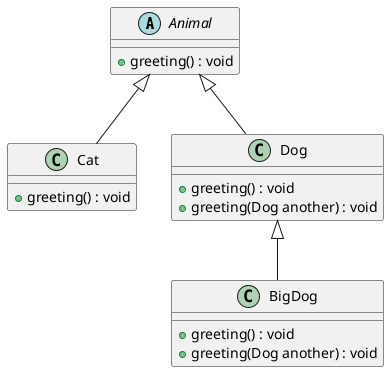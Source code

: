 @startuml

abstract class Animal {
    +greeting() : void
}

class Cat extends Animal {
    +greeting() : void
}

class Dog extends Animal {
    +greeting() : void
    +greeting(Dog another) : void
}

class BigDog extends Dog {
    +greeting() : void
    +greeting(Dog another) : void
}

@enduml
